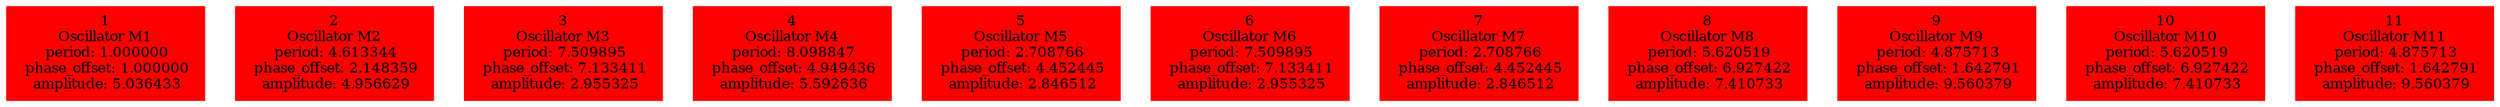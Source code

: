  digraph g{ forcelabels=true;
1 [label=<1<BR />Oscillator M1<BR /> period: 1.000000<BR /> phase_offset: 1.000000<BR /> amplitude: 5.036433>, shape=box,color=red,style=filled,fontsize=8];2 [label=<2<BR />Oscillator M2<BR /> period: 4.613344<BR /> phase_offset: 2.148359<BR /> amplitude: 4.956629>, shape=box,color=red,style=filled,fontsize=8];3 [label=<3<BR />Oscillator M3<BR /> period: 7.509895<BR /> phase_offset: 7.133411<BR /> amplitude: 2.955325>, shape=box,color=red,style=filled,fontsize=8];4 [label=<4<BR />Oscillator M4<BR /> period: 8.098847<BR /> phase_offset: 4.949436<BR /> amplitude: 5.592636>, shape=box,color=red,style=filled,fontsize=8];5 [label=<5<BR />Oscillator M5<BR /> period: 2.708766<BR /> phase_offset: 4.452445<BR /> amplitude: 2.846512>, shape=box,color=red,style=filled,fontsize=8];6 [label=<6<BR />Oscillator M6<BR /> period: 7.509895<BR /> phase_offset: 7.133411<BR /> amplitude: 2.955325>, shape=box,color=red,style=filled,fontsize=8];7 [label=<7<BR />Oscillator M7<BR /> period: 2.708766<BR /> phase_offset: 4.452445<BR /> amplitude: 2.846512>, shape=box,color=red,style=filled,fontsize=8];8 [label=<8<BR />Oscillator M8<BR /> period: 5.620519<BR /> phase_offset: 6.927422<BR /> amplitude: 7.410733>, shape=box,color=red,style=filled,fontsize=8];9 [label=<9<BR />Oscillator M9<BR /> period: 4.875713<BR /> phase_offset: 1.642791<BR /> amplitude: 9.560379>, shape=box,color=red,style=filled,fontsize=8];10 [label=<10<BR />Oscillator M10<BR /> period: 5.620519<BR /> phase_offset: 6.927422<BR /> amplitude: 7.410733>, shape=box,color=red,style=filled,fontsize=8];11 [label=<11<BR />Oscillator M11<BR /> period: 4.875713<BR /> phase_offset: 1.642791<BR /> amplitude: 9.560379>, shape=box,color=red,style=filled,fontsize=8]; }
